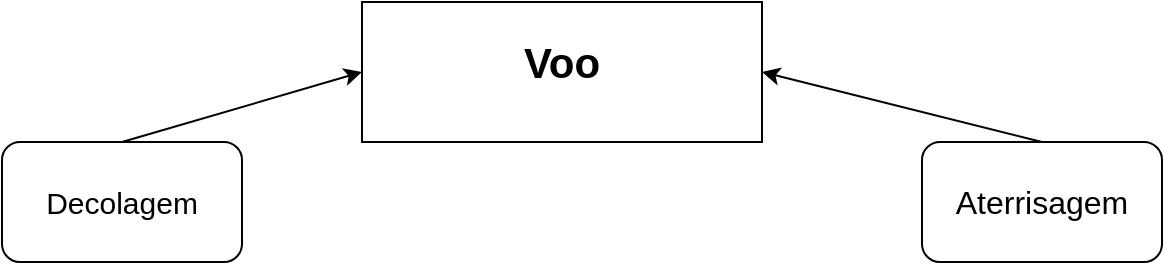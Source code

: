 <mxfile version="28.2.7">
  <diagram name="Page-1" id="kYhshPM63-OcgOvixNXP">
    <mxGraphModel dx="1042" dy="562" grid="1" gridSize="10" guides="1" tooltips="1" connect="1" arrows="1" fold="1" page="1" pageScale="1" pageWidth="850" pageHeight="1100" math="0" shadow="0">
      <root>
        <mxCell id="0" />
        <mxCell id="1" parent="0" />
        <mxCell id="dcKVI8qMhlA64nPiIRfM-1" value="Voo&lt;div&gt;&lt;br&gt;&lt;/div&gt;" style="rounded=0;whiteSpace=wrap;html=1;fontSize=21;align=center;fontStyle=1;verticalAlign=bottom;" vertex="1" parent="1">
          <mxGeometry x="310" y="40" width="200" height="70" as="geometry" />
        </mxCell>
        <mxCell id="dcKVI8qMhlA64nPiIRfM-2" value="Decolagem" style="rounded=1;whiteSpace=wrap;html=1;fontSize=15;" vertex="1" parent="1">
          <mxGeometry x="130" y="110" width="120" height="60" as="geometry" />
        </mxCell>
        <mxCell id="dcKVI8qMhlA64nPiIRfM-3" value="Aterrisagem" style="rounded=1;whiteSpace=wrap;html=1;fontSize=16;" vertex="1" parent="1">
          <mxGeometry x="590" y="110" width="120" height="60" as="geometry" />
        </mxCell>
        <mxCell id="dcKVI8qMhlA64nPiIRfM-5" value="" style="endArrow=classic;html=1;rounded=0;entryX=0;entryY=0.5;entryDx=0;entryDy=0;exitX=0.5;exitY=0;exitDx=0;exitDy=0;" edge="1" parent="1" source="dcKVI8qMhlA64nPiIRfM-2" target="dcKVI8qMhlA64nPiIRfM-1">
          <mxGeometry width="50" height="50" relative="1" as="geometry">
            <mxPoint x="200" y="130" as="sourcePoint" />
            <mxPoint x="250" y="80" as="targetPoint" />
          </mxGeometry>
        </mxCell>
        <mxCell id="dcKVI8qMhlA64nPiIRfM-7" value="" style="endArrow=classic;html=1;rounded=0;entryX=1;entryY=0.5;entryDx=0;entryDy=0;exitX=0.5;exitY=0;exitDx=0;exitDy=0;" edge="1" parent="1" source="dcKVI8qMhlA64nPiIRfM-3" target="dcKVI8qMhlA64nPiIRfM-1">
          <mxGeometry width="50" height="50" relative="1" as="geometry">
            <mxPoint x="650" y="130" as="sourcePoint" />
            <mxPoint x="700" y="80" as="targetPoint" />
          </mxGeometry>
        </mxCell>
      </root>
    </mxGraphModel>
  </diagram>
</mxfile>
